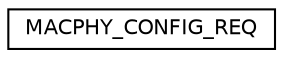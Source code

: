 digraph "Graphical Class Hierarchy"
{
 // LATEX_PDF_SIZE
  edge [fontname="Helvetica",fontsize="10",labelfontname="Helvetica",labelfontsize="10"];
  node [fontname="Helvetica",fontsize="10",shape=record];
  rankdir="LR";
  Node0 [label="MACPHY_CONFIG_REQ",height=0.2,width=0.4,color="black", fillcolor="white", style="filled",URL="$structMACPHY__CONFIG__REQ.html",tooltip="MACPHY-CONFIG-REQ primitive is used to configure a new instance of OpenAirInterface (static configura..."];
}
